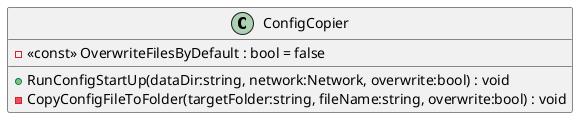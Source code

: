 @startuml
class ConfigCopier {
    - <<const>> OverwriteFilesByDefault : bool = false
    + RunConfigStartUp(dataDir:string, network:Network, overwrite:bool) : void
    - CopyConfigFileToFolder(targetFolder:string, fileName:string, overwrite:bool) : void
}
@enduml
